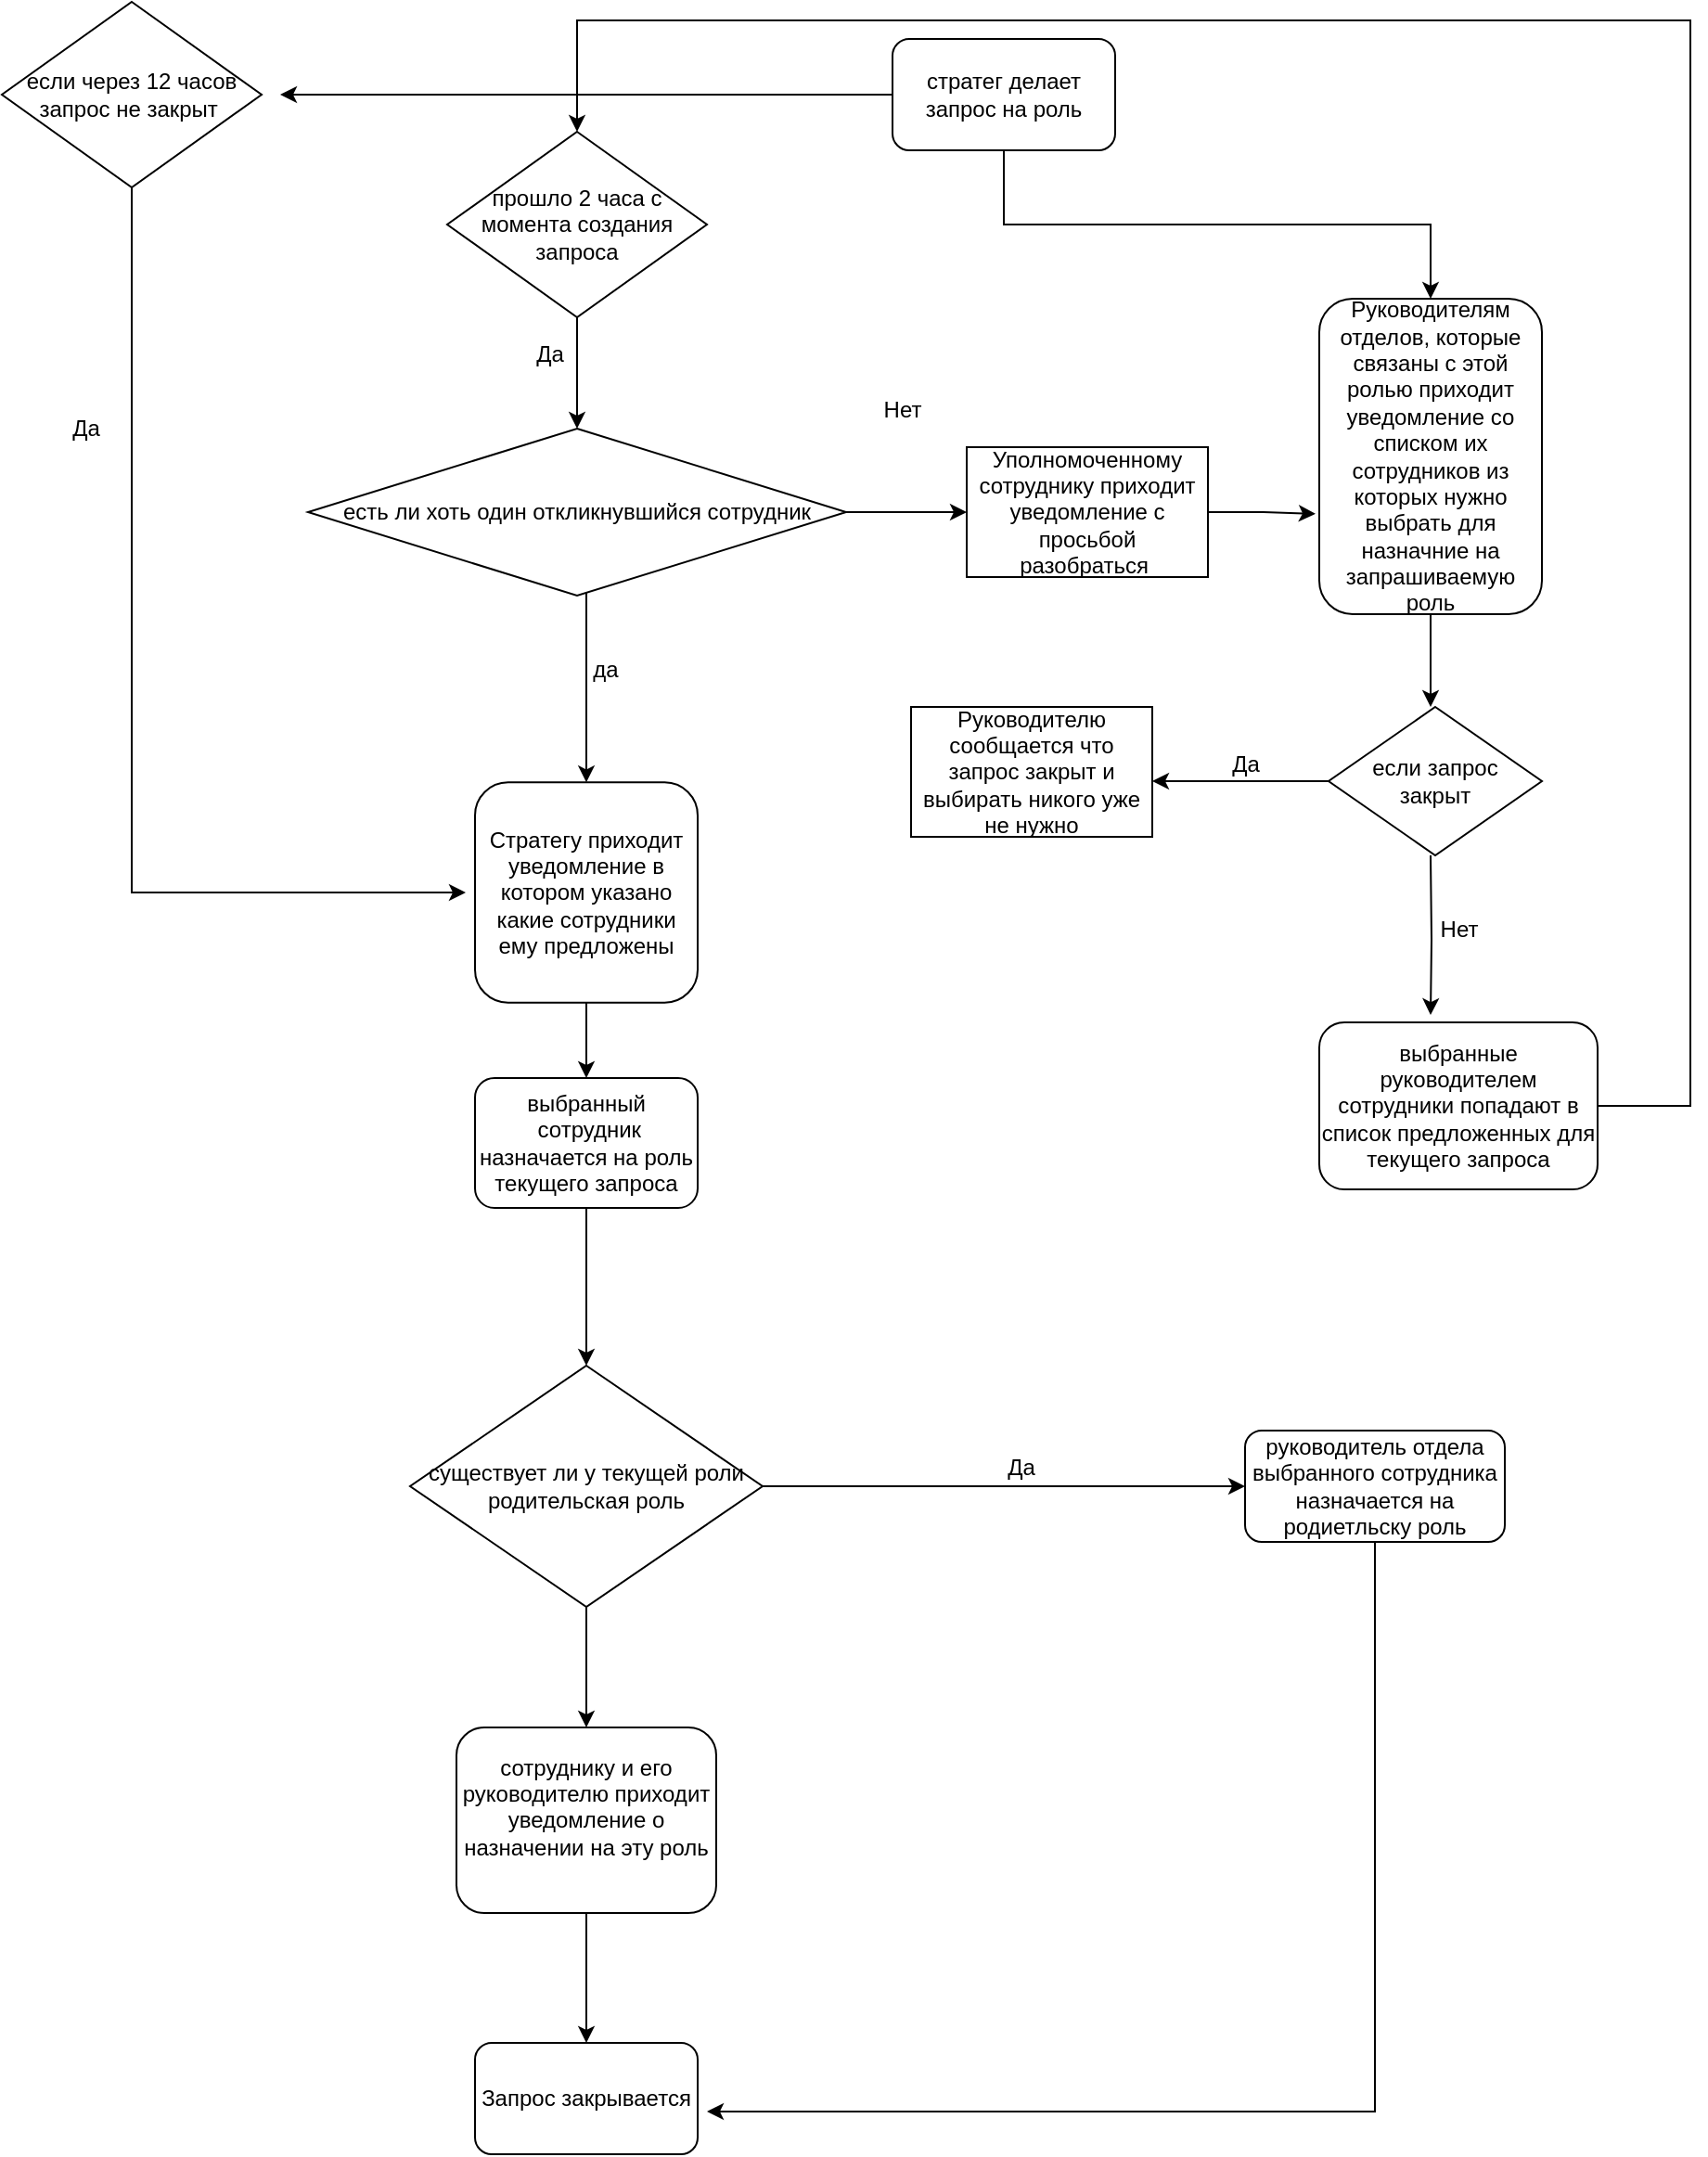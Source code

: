 <mxfile version="15.2.9" type="github">
  <diagram id="C5RBs43oDa-KdzZeNtuy" name="Page-1">
    <mxGraphModel dx="2116" dy="774" grid="1" gridSize="10" guides="1" tooltips="1" connect="1" arrows="1" fold="1" page="1" pageScale="1" pageWidth="827" pageHeight="1169" math="0" shadow="0">
      <root>
        <mxCell id="WIyWlLk6GJQsqaUBKTNV-0" />
        <mxCell id="WIyWlLk6GJQsqaUBKTNV-1" parent="WIyWlLk6GJQsqaUBKTNV-0" />
        <mxCell id="zCNVH_hHgbBZrvqFedAu-50" style="edgeStyle=orthogonalEdgeStyle;rounded=0;orthogonalLoop=1;jettySize=auto;html=1;exitX=0.5;exitY=1;exitDx=0;exitDy=0;entryX=0.5;entryY=0;entryDx=0;entryDy=0;" parent="WIyWlLk6GJQsqaUBKTNV-1" source="zCNVH_hHgbBZrvqFedAu-4" target="zCNVH_hHgbBZrvqFedAu-6" edge="1">
          <mxGeometry relative="1" as="geometry" />
        </mxCell>
        <mxCell id="EclakT0VGjw_wbwwDs8H-7" style="edgeStyle=orthogonalEdgeStyle;rounded=0;orthogonalLoop=1;jettySize=auto;html=1;" edge="1" parent="WIyWlLk6GJQsqaUBKTNV-1" source="zCNVH_hHgbBZrvqFedAu-4">
          <mxGeometry relative="1" as="geometry">
            <mxPoint x="30" y="50" as="targetPoint" />
          </mxGeometry>
        </mxCell>
        <mxCell id="zCNVH_hHgbBZrvqFedAu-4" value="стратег делает запрос на роль" style="rounded=1;whiteSpace=wrap;html=1;" parent="WIyWlLk6GJQsqaUBKTNV-1" vertex="1">
          <mxGeometry x="360" y="20" width="120" height="60" as="geometry" />
        </mxCell>
        <mxCell id="zCNVH_hHgbBZrvqFedAu-81" style="edgeStyle=orthogonalEdgeStyle;rounded=0;orthogonalLoop=1;jettySize=auto;html=1;" parent="WIyWlLk6GJQsqaUBKTNV-1" source="zCNVH_hHgbBZrvqFedAu-6" edge="1">
          <mxGeometry relative="1" as="geometry">
            <mxPoint x="650" y="380" as="targetPoint" />
          </mxGeometry>
        </mxCell>
        <mxCell id="zCNVH_hHgbBZrvqFedAu-6" value="Руководителям отделов, которые связаны с этой ролью приходит уведомление со списком их сотрудников из которых нужно выбрать для назначние на запрашиваемую роль" style="rounded=1;whiteSpace=wrap;html=1;" parent="WIyWlLk6GJQsqaUBKTNV-1" vertex="1">
          <mxGeometry x="590" y="160" width="120" height="170" as="geometry" />
        </mxCell>
        <mxCell id="zCNVH_hHgbBZrvqFedAu-60" value="" style="edgeStyle=orthogonalEdgeStyle;rounded=0;orthogonalLoop=1;jettySize=auto;html=1;" parent="WIyWlLk6GJQsqaUBKTNV-1" source="zCNVH_hHgbBZrvqFedAu-10" target="zCNVH_hHgbBZrvqFedAu-12" edge="1">
          <mxGeometry relative="1" as="geometry" />
        </mxCell>
        <mxCell id="zCNVH_hHgbBZrvqFedAu-10" value="Стратегу приходит уведомление в котором указано какие сотрудники ему предложены" style="rounded=1;whiteSpace=wrap;html=1;" parent="WIyWlLk6GJQsqaUBKTNV-1" vertex="1">
          <mxGeometry x="135" y="420.63" width="120" height="118.75" as="geometry" />
        </mxCell>
        <mxCell id="zCNVH_hHgbBZrvqFedAu-28" style="edgeStyle=orthogonalEdgeStyle;rounded=0;orthogonalLoop=1;jettySize=auto;html=1;" parent="WIyWlLk6GJQsqaUBKTNV-1" source="zCNVH_hHgbBZrvqFedAu-12" target="zCNVH_hHgbBZrvqFedAu-20" edge="1">
          <mxGeometry relative="1" as="geometry" />
        </mxCell>
        <mxCell id="zCNVH_hHgbBZrvqFedAu-12" value="выбранный&lt;br&gt;&amp;nbsp;сотрудник назначается на роль текущего запроса" style="rounded=1;whiteSpace=wrap;html=1;" parent="WIyWlLk6GJQsqaUBKTNV-1" vertex="1">
          <mxGeometry x="135" y="580" width="120" height="70" as="geometry" />
        </mxCell>
        <mxCell id="zCNVH_hHgbBZrvqFedAu-67" style="edgeStyle=orthogonalEdgeStyle;rounded=0;orthogonalLoop=1;jettySize=auto;html=1;" parent="WIyWlLk6GJQsqaUBKTNV-1" source="zCNVH_hHgbBZrvqFedAu-17" edge="1">
          <mxGeometry relative="1" as="geometry">
            <mxPoint x="195" y="1100" as="targetPoint" />
          </mxGeometry>
        </mxCell>
        <mxCell id="zCNVH_hHgbBZrvqFedAu-17" value="сотруднику и его руководителю приходит уведомление о назначении на эту роль&lt;br&gt;&amp;nbsp;" style="rounded=1;whiteSpace=wrap;html=1;" parent="WIyWlLk6GJQsqaUBKTNV-1" vertex="1">
          <mxGeometry x="125" y="930" width="140" height="100" as="geometry" />
        </mxCell>
        <mxCell id="zCNVH_hHgbBZrvqFedAu-69" style="edgeStyle=orthogonalEdgeStyle;rounded=0;orthogonalLoop=1;jettySize=auto;html=1;" parent="WIyWlLk6GJQsqaUBKTNV-1" source="zCNVH_hHgbBZrvqFedAu-19" edge="1">
          <mxGeometry relative="1" as="geometry">
            <mxPoint x="260" y="1137" as="targetPoint" />
            <Array as="points">
              <mxPoint x="620" y="1137" />
              <mxPoint x="550" y="1137" />
            </Array>
          </mxGeometry>
        </mxCell>
        <mxCell id="zCNVH_hHgbBZrvqFedAu-19" value="руководитель отдела выбранного сотрудника назначается на родиетльску роль&lt;br&gt;" style="rounded=1;whiteSpace=wrap;html=1;" parent="WIyWlLk6GJQsqaUBKTNV-1" vertex="1">
          <mxGeometry x="550" y="770" width="140" height="60" as="geometry" />
        </mxCell>
        <mxCell id="zCNVH_hHgbBZrvqFedAu-27" style="edgeStyle=orthogonalEdgeStyle;rounded=0;orthogonalLoop=1;jettySize=auto;html=1;entryX=0.5;entryY=0;entryDx=0;entryDy=0;" parent="WIyWlLk6GJQsqaUBKTNV-1" source="zCNVH_hHgbBZrvqFedAu-20" target="zCNVH_hHgbBZrvqFedAu-17" edge="1">
          <mxGeometry relative="1" as="geometry">
            <mxPoint x="275" y="750" as="targetPoint" />
            <Array as="points" />
          </mxGeometry>
        </mxCell>
        <mxCell id="zCNVH_hHgbBZrvqFedAu-34" style="edgeStyle=orthogonalEdgeStyle;rounded=0;orthogonalLoop=1;jettySize=auto;html=1;" parent="WIyWlLk6GJQsqaUBKTNV-1" source="zCNVH_hHgbBZrvqFedAu-20" edge="1">
          <mxGeometry relative="1" as="geometry">
            <mxPoint x="550" y="800" as="targetPoint" />
            <Array as="points">
              <mxPoint x="540" y="800" />
            </Array>
          </mxGeometry>
        </mxCell>
        <mxCell id="zCNVH_hHgbBZrvqFedAu-20" value="существует ли у текущей роли родительская роль&lt;br&gt;" style="rhombus;whiteSpace=wrap;html=1;" parent="WIyWlLk6GJQsqaUBKTNV-1" vertex="1">
          <mxGeometry x="100" y="735" width="190" height="130" as="geometry" />
        </mxCell>
        <mxCell id="zCNVH_hHgbBZrvqFedAu-55" style="edgeStyle=orthogonalEdgeStyle;rounded=0;orthogonalLoop=1;jettySize=auto;html=1;entryX=0.5;entryY=0;entryDx=0;entryDy=0;" parent="WIyWlLk6GJQsqaUBKTNV-1" source="zCNVH_hHgbBZrvqFedAu-31" edge="1" target="EclakT0VGjw_wbwwDs8H-0">
          <mxGeometry relative="1" as="geometry">
            <mxPoint x="180" y="60" as="targetPoint" />
            <Array as="points">
              <mxPoint x="790" y="595" />
              <mxPoint x="790" y="10" />
              <mxPoint x="190" y="10" />
            </Array>
          </mxGeometry>
        </mxCell>
        <mxCell id="zCNVH_hHgbBZrvqFedAu-31" value="выбранные руководителем сотрудники попадают в список предложенных для текущего запроса&lt;br&gt;" style="rounded=1;whiteSpace=wrap;html=1;" parent="WIyWlLk6GJQsqaUBKTNV-1" vertex="1">
          <mxGeometry x="590" y="550" width="150" height="90" as="geometry" />
        </mxCell>
        <mxCell id="zCNVH_hHgbBZrvqFedAu-48" style="edgeStyle=orthogonalEdgeStyle;rounded=0;orthogonalLoop=1;jettySize=auto;html=1;entryX=0.5;entryY=0;entryDx=0;entryDy=0;" parent="WIyWlLk6GJQsqaUBKTNV-1" source="zCNVH_hHgbBZrvqFedAu-36" target="zCNVH_hHgbBZrvqFedAu-10" edge="1">
          <mxGeometry relative="1" as="geometry">
            <Array as="points">
              <mxPoint x="195" y="351" />
            </Array>
          </mxGeometry>
        </mxCell>
        <mxCell id="zCNVH_hHgbBZrvqFedAu-78" style="edgeStyle=orthogonalEdgeStyle;rounded=0;orthogonalLoop=1;jettySize=auto;html=1;entryX=0;entryY=0.5;entryDx=0;entryDy=0;" parent="WIyWlLk6GJQsqaUBKTNV-1" source="zCNVH_hHgbBZrvqFedAu-36" target="zCNVH_hHgbBZrvqFedAu-57" edge="1">
          <mxGeometry relative="1" as="geometry" />
        </mxCell>
        <mxCell id="zCNVH_hHgbBZrvqFedAu-36" value="&lt;span&gt;есть ли хоть один откликнувшийся сотрудник&lt;/span&gt;" style="rhombus;whiteSpace=wrap;html=1;" parent="WIyWlLk6GJQsqaUBKTNV-1" vertex="1">
          <mxGeometry x="45" y="230" width="290" height="90" as="geometry" />
        </mxCell>
        <mxCell id="zCNVH_hHgbBZrvqFedAu-38" value="Да" style="text;html=1;align=center;verticalAlign=middle;resizable=0;points=[];autosize=1;strokeColor=none;fillColor=none;" parent="WIyWlLk6GJQsqaUBKTNV-1" vertex="1">
          <mxGeometry x="414" y="780" width="30" height="20" as="geometry" />
        </mxCell>
        <mxCell id="zCNVH_hHgbBZrvqFedAu-49" value="да" style="text;html=1;align=center;verticalAlign=middle;resizable=0;points=[];autosize=1;strokeColor=none;fillColor=none;" parent="WIyWlLk6GJQsqaUBKTNV-1" vertex="1">
          <mxGeometry x="190" y="350" width="30" height="20" as="geometry" />
        </mxCell>
        <mxCell id="zCNVH_hHgbBZrvqFedAu-54" value="Нет" style="text;html=1;align=center;verticalAlign=middle;resizable=0;points=[];autosize=1;strokeColor=none;fillColor=none;" parent="WIyWlLk6GJQsqaUBKTNV-1" vertex="1">
          <mxGeometry x="345" y="210" width="40" height="20" as="geometry" />
        </mxCell>
        <mxCell id="EclakT0VGjw_wbwwDs8H-1" style="edgeStyle=orthogonalEdgeStyle;rounded=0;orthogonalLoop=1;jettySize=auto;html=1;entryX=-0.017;entryY=0.682;entryDx=0;entryDy=0;entryPerimeter=0;" edge="1" parent="WIyWlLk6GJQsqaUBKTNV-1" source="zCNVH_hHgbBZrvqFedAu-57" target="zCNVH_hHgbBZrvqFedAu-6">
          <mxGeometry relative="1" as="geometry" />
        </mxCell>
        <mxCell id="zCNVH_hHgbBZrvqFedAu-57" value="Уполномоченному сотруднику приходит уведомление с просьбой разобраться&amp;nbsp;" style="whiteSpace=wrap;html=1;" parent="WIyWlLk6GJQsqaUBKTNV-1" vertex="1">
          <mxGeometry x="400" y="240" width="130" height="70" as="geometry" />
        </mxCell>
        <mxCell id="zCNVH_hHgbBZrvqFedAu-68" value="Запрос закрывается" style="rounded=1;whiteSpace=wrap;html=1;" parent="WIyWlLk6GJQsqaUBKTNV-1" vertex="1">
          <mxGeometry x="135" y="1100" width="120" height="60" as="geometry" />
        </mxCell>
        <mxCell id="zCNVH_hHgbBZrvqFedAu-75" style="edgeStyle=orthogonalEdgeStyle;rounded=0;orthogonalLoop=1;jettySize=auto;html=1;" parent="WIyWlLk6GJQsqaUBKTNV-1" source="zCNVH_hHgbBZrvqFedAu-72" edge="1">
          <mxGeometry relative="1" as="geometry">
            <mxPoint x="130" y="480" as="targetPoint" />
            <Array as="points">
              <mxPoint x="-50" y="480" />
            </Array>
          </mxGeometry>
        </mxCell>
        <mxCell id="zCNVH_hHgbBZrvqFedAu-72" value="если через 12 часов&lt;br&gt;запрос не закрыт&amp;nbsp;" style="rhombus;whiteSpace=wrap;html=1;" parent="WIyWlLk6GJQsqaUBKTNV-1" vertex="1">
          <mxGeometry x="-120" width="140" height="100" as="geometry" />
        </mxCell>
        <mxCell id="zCNVH_hHgbBZrvqFedAu-76" value="Да" style="text;html=1;align=center;verticalAlign=middle;resizable=0;points=[];autosize=1;strokeColor=none;fillColor=none;" parent="WIyWlLk6GJQsqaUBKTNV-1" vertex="1">
          <mxGeometry x="-90" y="220" width="30" height="20" as="geometry" />
        </mxCell>
        <mxCell id="zCNVH_hHgbBZrvqFedAu-84" style="edgeStyle=orthogonalEdgeStyle;rounded=0;orthogonalLoop=1;jettySize=auto;html=1;entryX=0.4;entryY=-0.044;entryDx=0;entryDy=0;entryPerimeter=0;" parent="WIyWlLk6GJQsqaUBKTNV-1" target="zCNVH_hHgbBZrvqFedAu-31" edge="1">
          <mxGeometry relative="1" as="geometry">
            <mxPoint x="650" y="460" as="sourcePoint" />
          </mxGeometry>
        </mxCell>
        <mxCell id="zCNVH_hHgbBZrvqFedAu-87" style="edgeStyle=orthogonalEdgeStyle;rounded=0;orthogonalLoop=1;jettySize=auto;html=1;" parent="WIyWlLk6GJQsqaUBKTNV-1" source="zCNVH_hHgbBZrvqFedAu-85" edge="1">
          <mxGeometry relative="1" as="geometry">
            <mxPoint x="500" y="420" as="targetPoint" />
          </mxGeometry>
        </mxCell>
        <mxCell id="zCNVH_hHgbBZrvqFedAu-85" value="если запрос &lt;br&gt;закрыт" style="rhombus;whiteSpace=wrap;html=1;" parent="WIyWlLk6GJQsqaUBKTNV-1" vertex="1">
          <mxGeometry x="595" y="380" width="115" height="80" as="geometry" />
        </mxCell>
        <mxCell id="zCNVH_hHgbBZrvqFedAu-86" value="Нет" style="text;html=1;align=center;verticalAlign=middle;resizable=0;points=[];autosize=1;strokeColor=none;fillColor=none;" parent="WIyWlLk6GJQsqaUBKTNV-1" vertex="1">
          <mxGeometry x="645" y="490" width="40" height="20" as="geometry" />
        </mxCell>
        <mxCell id="zCNVH_hHgbBZrvqFedAu-88" value="Руководителю сообщается что запрос закрыт и выбирать никого уже не нужно&lt;br&gt;" style="whiteSpace=wrap;html=1;" parent="WIyWlLk6GJQsqaUBKTNV-1" vertex="1">
          <mxGeometry x="370" y="380" width="130" height="70" as="geometry" />
        </mxCell>
        <mxCell id="zCNVH_hHgbBZrvqFedAu-89" value="Да" style="text;html=1;align=center;verticalAlign=middle;resizable=0;points=[];autosize=1;strokeColor=none;fillColor=none;" parent="WIyWlLk6GJQsqaUBKTNV-1" vertex="1">
          <mxGeometry x="535" y="400.63" width="30" height="20" as="geometry" />
        </mxCell>
        <mxCell id="EclakT0VGjw_wbwwDs8H-2" style="edgeStyle=orthogonalEdgeStyle;rounded=0;orthogonalLoop=1;jettySize=auto;html=1;entryX=0.5;entryY=0;entryDx=0;entryDy=0;" edge="1" parent="WIyWlLk6GJQsqaUBKTNV-1" source="EclakT0VGjw_wbwwDs8H-0" target="zCNVH_hHgbBZrvqFedAu-36">
          <mxGeometry relative="1" as="geometry" />
        </mxCell>
        <mxCell id="EclakT0VGjw_wbwwDs8H-0" value="прошло 2 часа с момента создания запроса" style="rhombus;whiteSpace=wrap;html=1;" vertex="1" parent="WIyWlLk6GJQsqaUBKTNV-1">
          <mxGeometry x="120" y="70" width="140" height="100" as="geometry" />
        </mxCell>
        <mxCell id="EclakT0VGjw_wbwwDs8H-3" value="Да" style="text;html=1;align=center;verticalAlign=middle;resizable=0;points=[];autosize=1;strokeColor=none;fillColor=none;" vertex="1" parent="WIyWlLk6GJQsqaUBKTNV-1">
          <mxGeometry x="160" y="180" width="30" height="20" as="geometry" />
        </mxCell>
      </root>
    </mxGraphModel>
  </diagram>
</mxfile>
